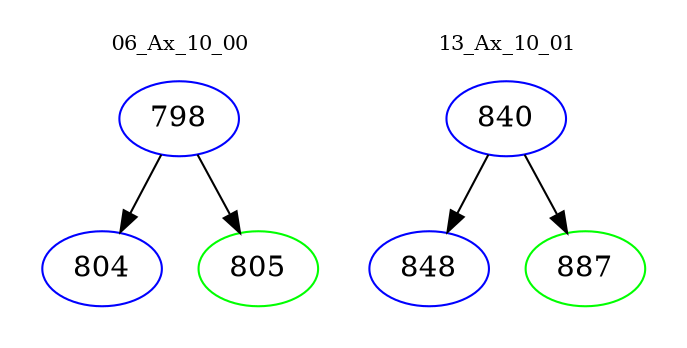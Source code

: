 digraph{
subgraph cluster_0 {
color = white
label = "06_Ax_10_00";
fontsize=10;
T0_798 [label="798", color="blue"]
T0_798 -> T0_804 [color="black"]
T0_804 [label="804", color="blue"]
T0_798 -> T0_805 [color="black"]
T0_805 [label="805", color="green"]
}
subgraph cluster_1 {
color = white
label = "13_Ax_10_01";
fontsize=10;
T1_840 [label="840", color="blue"]
T1_840 -> T1_848 [color="black"]
T1_848 [label="848", color="blue"]
T1_840 -> T1_887 [color="black"]
T1_887 [label="887", color="green"]
}
}
